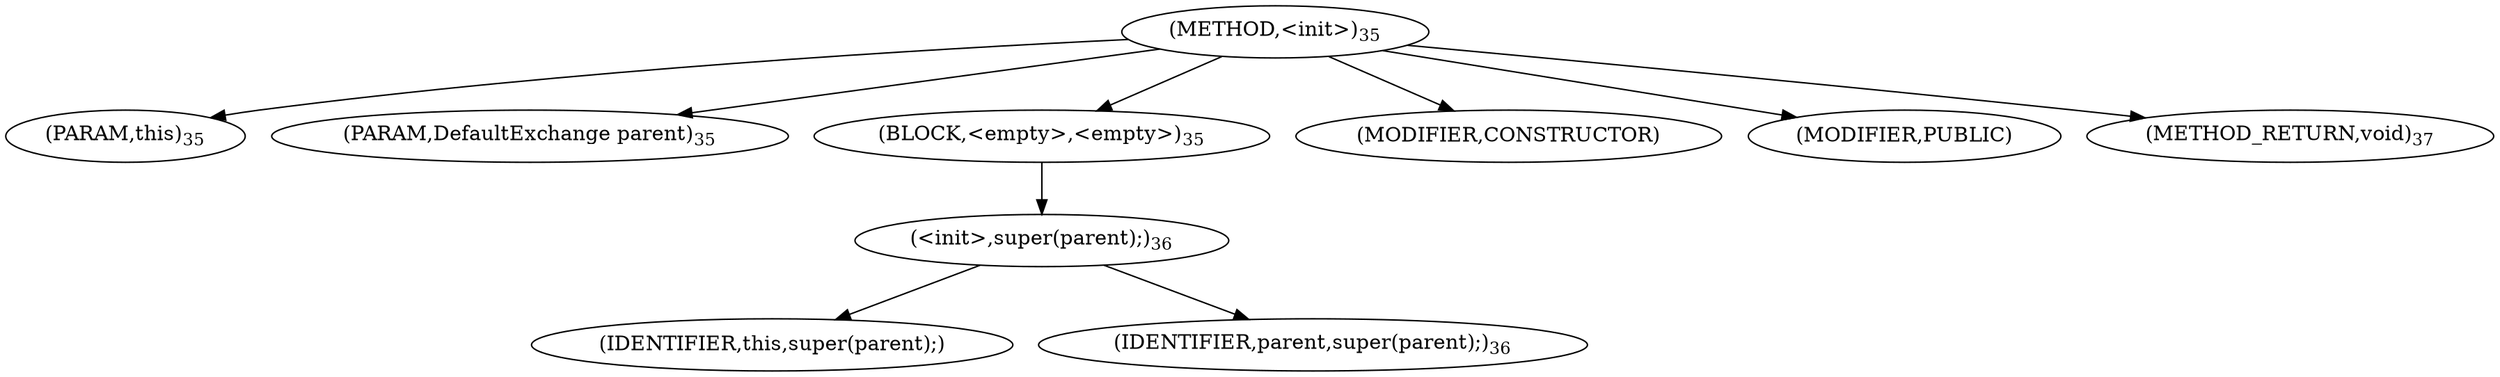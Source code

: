 digraph "&lt;init&gt;" {  
"28" [label = <(METHOD,&lt;init&gt;)<SUB>35</SUB>> ]
"6" [label = <(PARAM,this)<SUB>35</SUB>> ]
"29" [label = <(PARAM,DefaultExchange parent)<SUB>35</SUB>> ]
"30" [label = <(BLOCK,&lt;empty&gt;,&lt;empty&gt;)<SUB>35</SUB>> ]
"31" [label = <(&lt;init&gt;,super(parent);)<SUB>36</SUB>> ]
"5" [label = <(IDENTIFIER,this,super(parent);)> ]
"32" [label = <(IDENTIFIER,parent,super(parent);)<SUB>36</SUB>> ]
"33" [label = <(MODIFIER,CONSTRUCTOR)> ]
"34" [label = <(MODIFIER,PUBLIC)> ]
"35" [label = <(METHOD_RETURN,void)<SUB>37</SUB>> ]
  "28" -> "6" 
  "28" -> "29" 
  "28" -> "30" 
  "28" -> "33" 
  "28" -> "34" 
  "28" -> "35" 
  "30" -> "31" 
  "31" -> "5" 
  "31" -> "32" 
}

